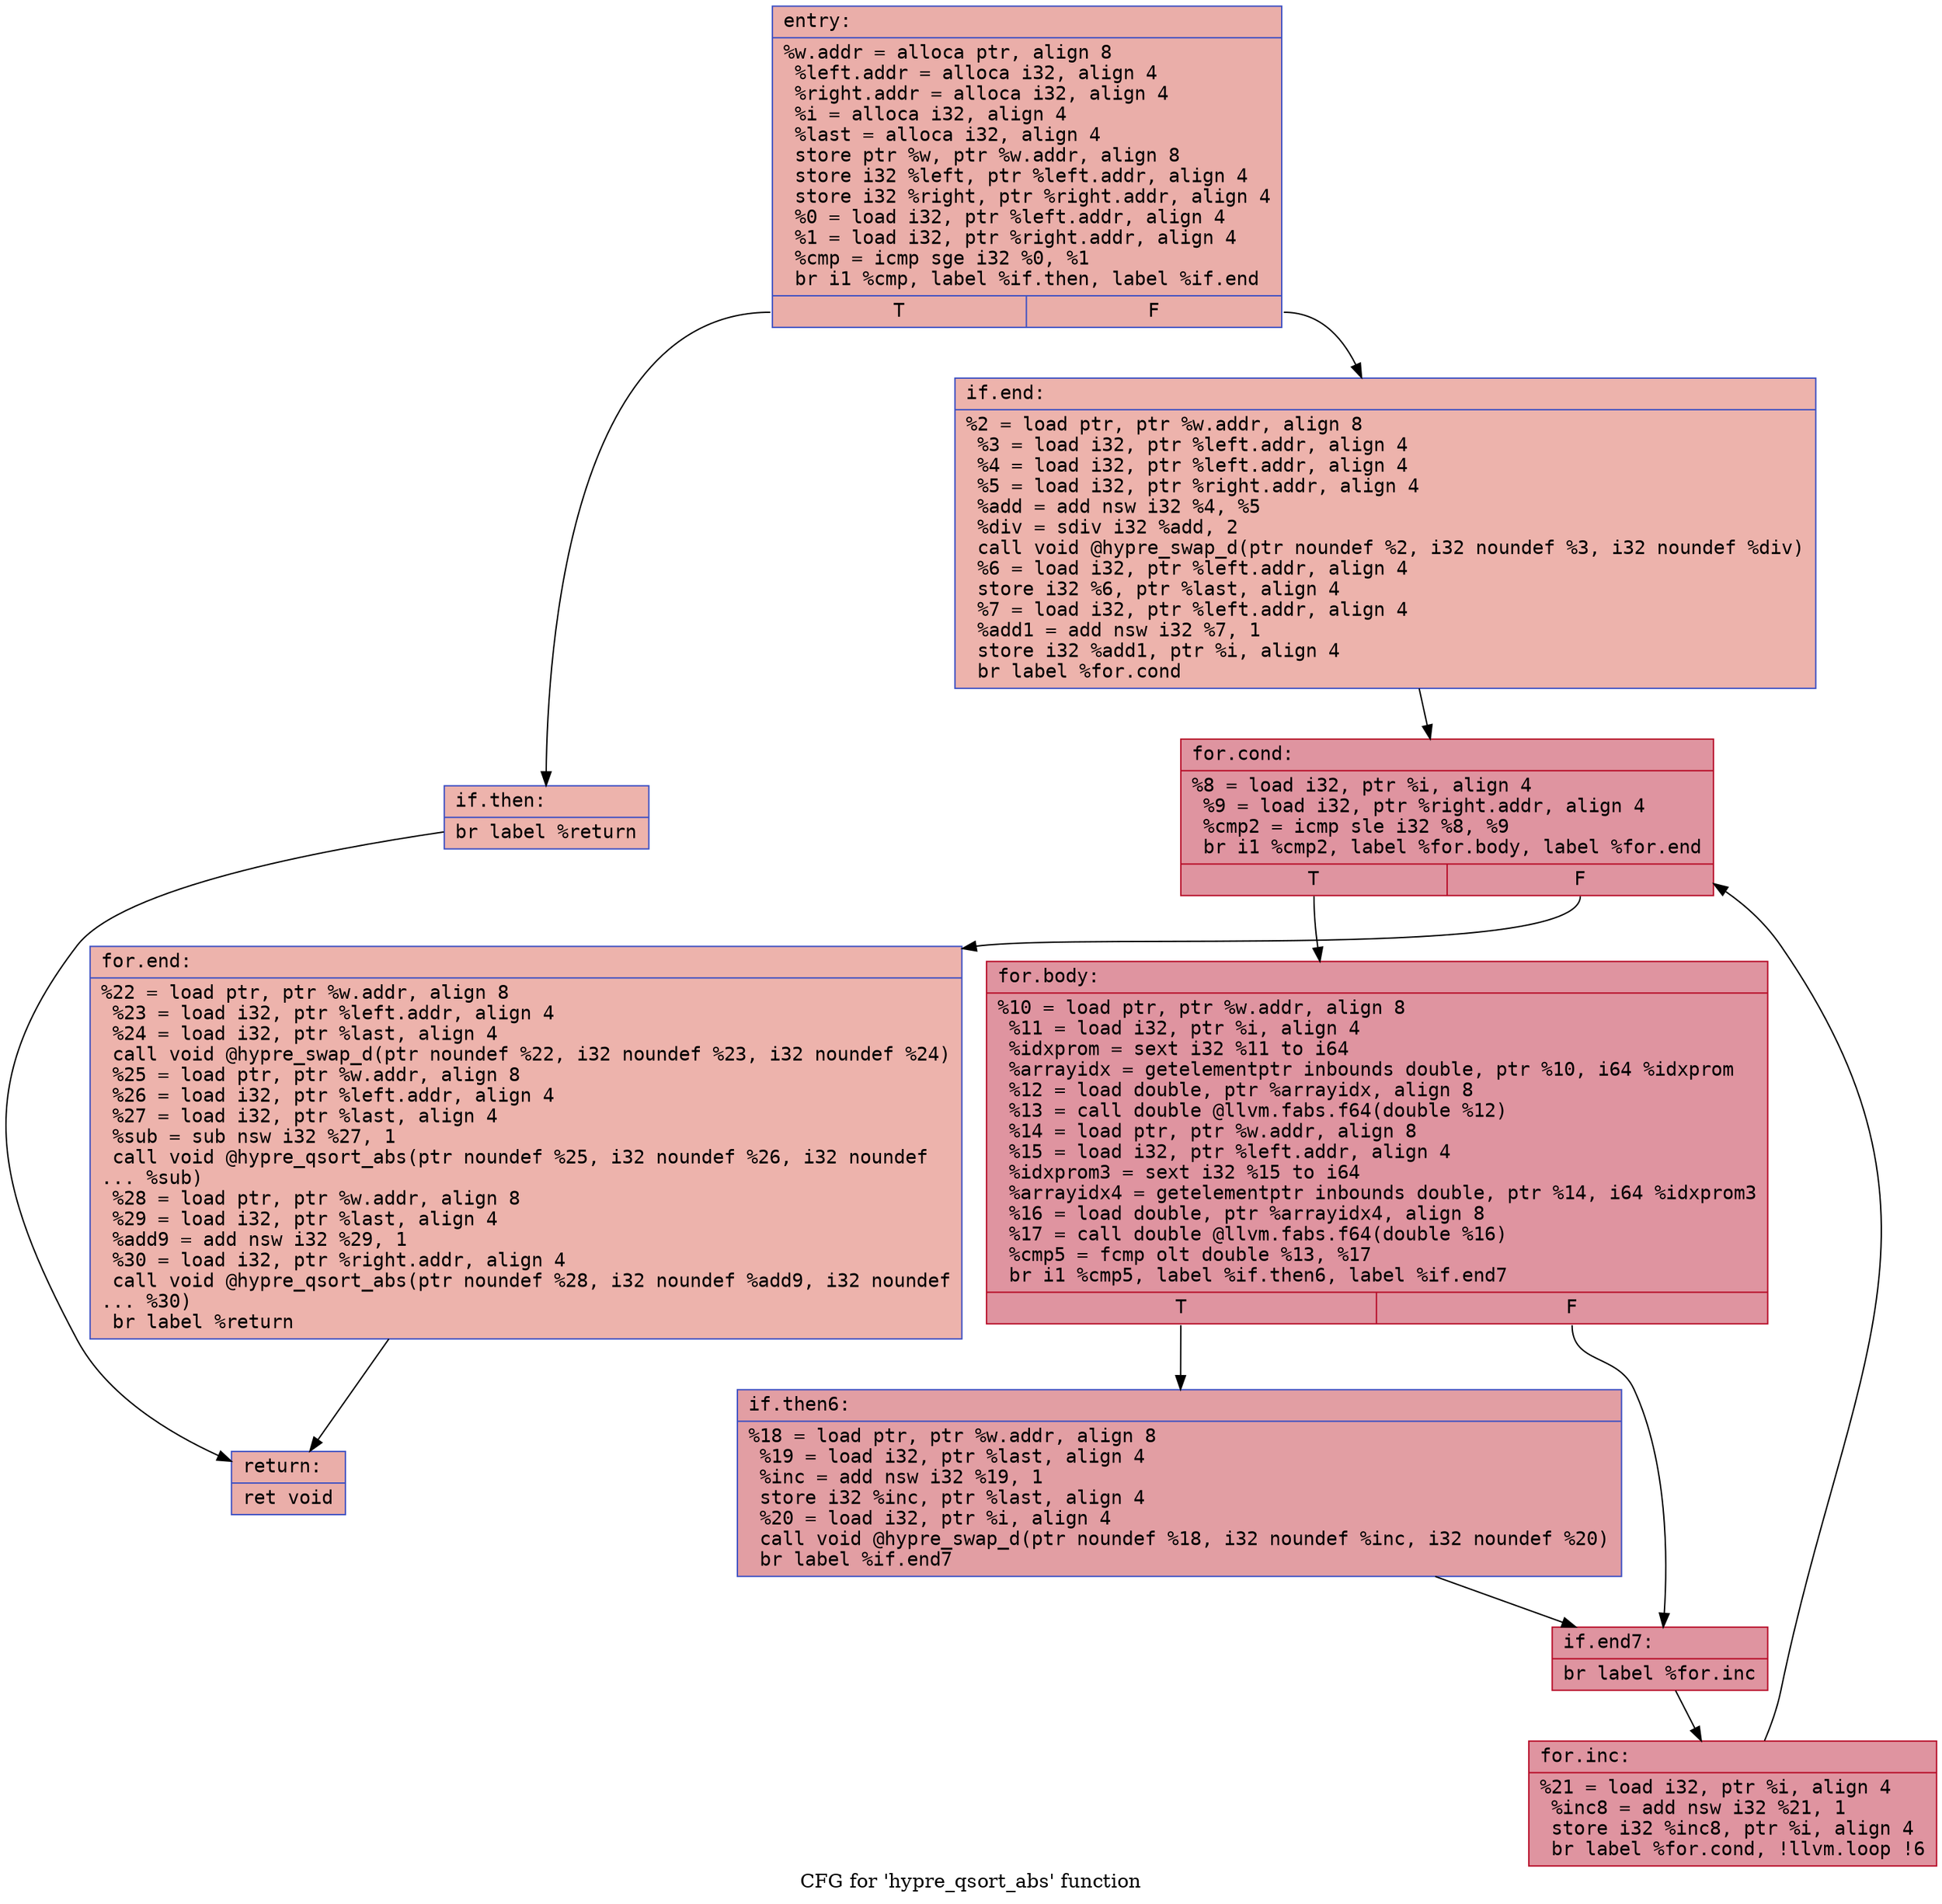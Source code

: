 digraph "CFG for 'hypre_qsort_abs' function" {
	label="CFG for 'hypre_qsort_abs' function";

	Node0x55570ab08bc0 [shape=record,color="#3d50c3ff", style=filled, fillcolor="#d0473d70" fontname="Courier",label="{entry:\l|  %w.addr = alloca ptr, align 8\l  %left.addr = alloca i32, align 4\l  %right.addr = alloca i32, align 4\l  %i = alloca i32, align 4\l  %last = alloca i32, align 4\l  store ptr %w, ptr %w.addr, align 8\l  store i32 %left, ptr %left.addr, align 4\l  store i32 %right, ptr %right.addr, align 4\l  %0 = load i32, ptr %left.addr, align 4\l  %1 = load i32, ptr %right.addr, align 4\l  %cmp = icmp sge i32 %0, %1\l  br i1 %cmp, label %if.then, label %if.end\l|{<s0>T|<s1>F}}"];
	Node0x55570ab08bc0:s0 -> Node0x55570ab092b0[tooltip="entry -> if.then\nProbability 50.00%" ];
	Node0x55570ab08bc0:s1 -> Node0x55570ab09320[tooltip="entry -> if.end\nProbability 50.00%" ];
	Node0x55570ab092b0 [shape=record,color="#3d50c3ff", style=filled, fillcolor="#d6524470" fontname="Courier",label="{if.then:\l|  br label %return\l}"];
	Node0x55570ab092b0 -> Node0x55570ab09440[tooltip="if.then -> return\nProbability 100.00%" ];
	Node0x55570ab09320 [shape=record,color="#3d50c3ff", style=filled, fillcolor="#d6524470" fontname="Courier",label="{if.end:\l|  %2 = load ptr, ptr %w.addr, align 8\l  %3 = load i32, ptr %left.addr, align 4\l  %4 = load i32, ptr %left.addr, align 4\l  %5 = load i32, ptr %right.addr, align 4\l  %add = add nsw i32 %4, %5\l  %div = sdiv i32 %add, 2\l  call void @hypre_swap_d(ptr noundef %2, i32 noundef %3, i32 noundef %div)\l  %6 = load i32, ptr %left.addr, align 4\l  store i32 %6, ptr %last, align 4\l  %7 = load i32, ptr %left.addr, align 4\l  %add1 = add nsw i32 %7, 1\l  store i32 %add1, ptr %i, align 4\l  br label %for.cond\l}"];
	Node0x55570ab09320 -> Node0x55570ab09cb0[tooltip="if.end -> for.cond\nProbability 100.00%" ];
	Node0x55570ab09cb0 [shape=record,color="#b70d28ff", style=filled, fillcolor="#b70d2870" fontname="Courier",label="{for.cond:\l|  %8 = load i32, ptr %i, align 4\l  %9 = load i32, ptr %right.addr, align 4\l  %cmp2 = icmp sle i32 %8, %9\l  br i1 %cmp2, label %for.body, label %for.end\l|{<s0>T|<s1>F}}"];
	Node0x55570ab09cb0:s0 -> Node0x55570ab09f20[tooltip="for.cond -> for.body\nProbability 96.88%" ];
	Node0x55570ab09cb0:s1 -> Node0x55570ab09fa0[tooltip="for.cond -> for.end\nProbability 3.12%" ];
	Node0x55570ab09f20 [shape=record,color="#b70d28ff", style=filled, fillcolor="#b70d2870" fontname="Courier",label="{for.body:\l|  %10 = load ptr, ptr %w.addr, align 8\l  %11 = load i32, ptr %i, align 4\l  %idxprom = sext i32 %11 to i64\l  %arrayidx = getelementptr inbounds double, ptr %10, i64 %idxprom\l  %12 = load double, ptr %arrayidx, align 8\l  %13 = call double @llvm.fabs.f64(double %12)\l  %14 = load ptr, ptr %w.addr, align 8\l  %15 = load i32, ptr %left.addr, align 4\l  %idxprom3 = sext i32 %15 to i64\l  %arrayidx4 = getelementptr inbounds double, ptr %14, i64 %idxprom3\l  %16 = load double, ptr %arrayidx4, align 8\l  %17 = call double @llvm.fabs.f64(double %16)\l  %cmp5 = fcmp olt double %13, %17\l  br i1 %cmp5, label %if.then6, label %if.end7\l|{<s0>T|<s1>F}}"];
	Node0x55570ab09f20:s0 -> Node0x55570ab094b0[tooltip="for.body -> if.then6\nProbability 50.00%" ];
	Node0x55570ab09f20:s1 -> Node0x55570ab09530[tooltip="for.body -> if.end7\nProbability 50.00%" ];
	Node0x55570ab094b0 [shape=record,color="#3d50c3ff", style=filled, fillcolor="#be242e70" fontname="Courier",label="{if.then6:\l|  %18 = load ptr, ptr %w.addr, align 8\l  %19 = load i32, ptr %last, align 4\l  %inc = add nsw i32 %19, 1\l  store i32 %inc, ptr %last, align 4\l  %20 = load i32, ptr %i, align 4\l  call void @hypre_swap_d(ptr noundef %18, i32 noundef %inc, i32 noundef %20)\l  br label %if.end7\l}"];
	Node0x55570ab094b0 -> Node0x55570ab09530[tooltip="if.then6 -> if.end7\nProbability 100.00%" ];
	Node0x55570ab09530 [shape=record,color="#b70d28ff", style=filled, fillcolor="#b70d2870" fontname="Courier",label="{if.end7:\l|  br label %for.inc\l}"];
	Node0x55570ab09530 -> Node0x55570ab0b040[tooltip="if.end7 -> for.inc\nProbability 100.00%" ];
	Node0x55570ab0b040 [shape=record,color="#b70d28ff", style=filled, fillcolor="#b70d2870" fontname="Courier",label="{for.inc:\l|  %21 = load i32, ptr %i, align 4\l  %inc8 = add nsw i32 %21, 1\l  store i32 %inc8, ptr %i, align 4\l  br label %for.cond, !llvm.loop !6\l}"];
	Node0x55570ab0b040 -> Node0x55570ab09cb0[tooltip="for.inc -> for.cond\nProbability 100.00%" ];
	Node0x55570ab09fa0 [shape=record,color="#3d50c3ff", style=filled, fillcolor="#d6524470" fontname="Courier",label="{for.end:\l|  %22 = load ptr, ptr %w.addr, align 8\l  %23 = load i32, ptr %left.addr, align 4\l  %24 = load i32, ptr %last, align 4\l  call void @hypre_swap_d(ptr noundef %22, i32 noundef %23, i32 noundef %24)\l  %25 = load ptr, ptr %w.addr, align 8\l  %26 = load i32, ptr %left.addr, align 4\l  %27 = load i32, ptr %last, align 4\l  %sub = sub nsw i32 %27, 1\l  call void @hypre_qsort_abs(ptr noundef %25, i32 noundef %26, i32 noundef\l... %sub)\l  %28 = load ptr, ptr %w.addr, align 8\l  %29 = load i32, ptr %last, align 4\l  %add9 = add nsw i32 %29, 1\l  %30 = load i32, ptr %right.addr, align 4\l  call void @hypre_qsort_abs(ptr noundef %28, i32 noundef %add9, i32 noundef\l... %30)\l  br label %return\l}"];
	Node0x55570ab09fa0 -> Node0x55570ab09440[tooltip="for.end -> return\nProbability 100.00%" ];
	Node0x55570ab09440 [shape=record,color="#3d50c3ff", style=filled, fillcolor="#d0473d70" fontname="Courier",label="{return:\l|  ret void\l}"];
}
